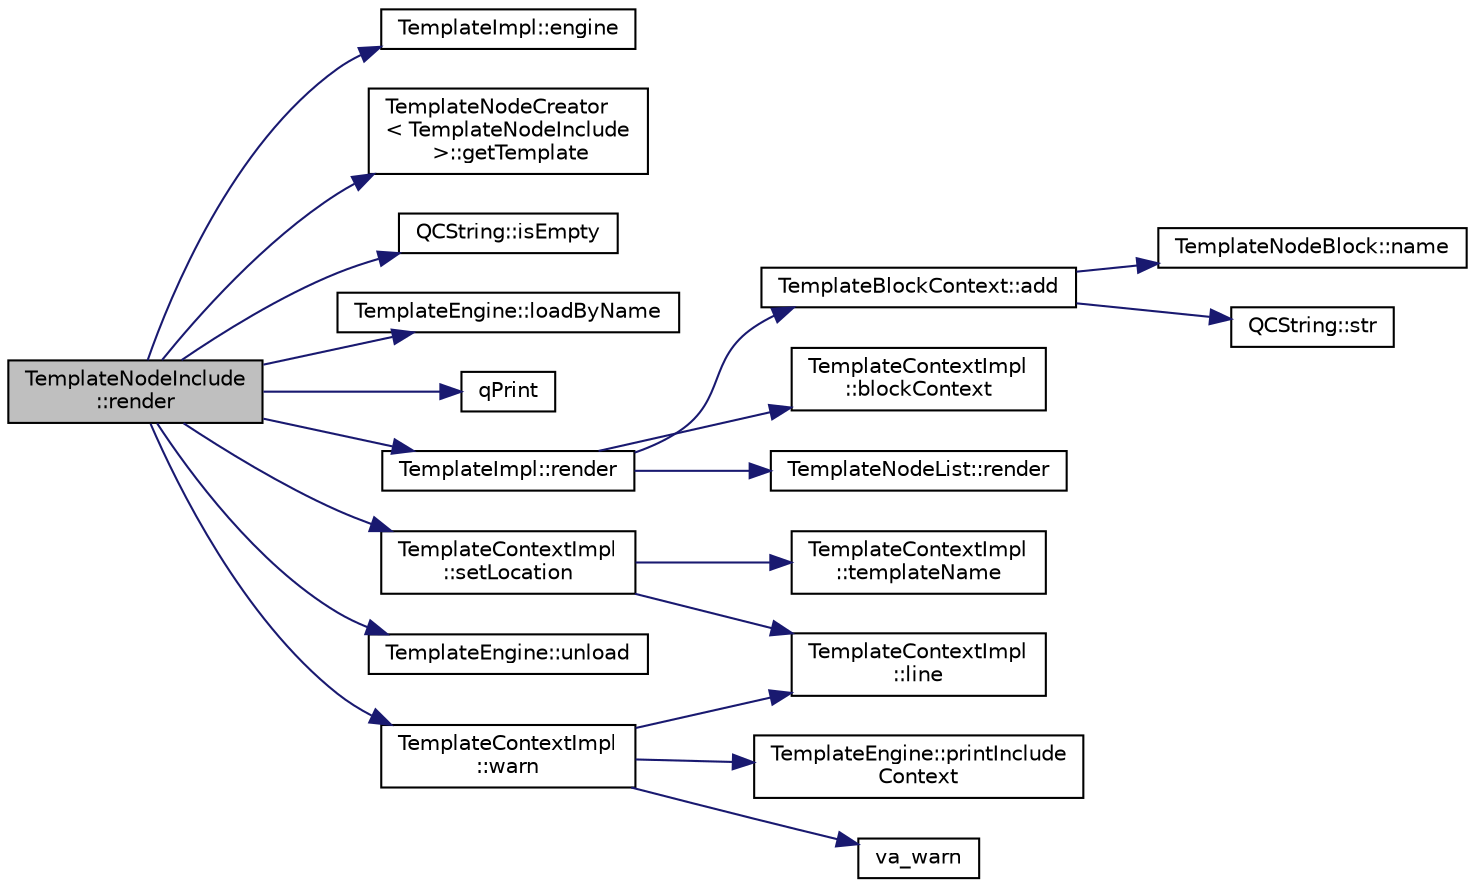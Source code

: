 digraph "TemplateNodeInclude::render"
{
 // LATEX_PDF_SIZE
  edge [fontname="Helvetica",fontsize="10",labelfontname="Helvetica",labelfontsize="10"];
  node [fontname="Helvetica",fontsize="10",shape=record];
  rankdir="LR";
  Node1 [label="TemplateNodeInclude\l::render",height=0.2,width=0.4,color="black", fillcolor="grey75", style="filled", fontcolor="black",tooltip=" "];
  Node1 -> Node2 [color="midnightblue",fontsize="10",style="solid",fontname="Helvetica"];
  Node2 [label="TemplateImpl::engine",height=0.2,width=0.4,color="black", fillcolor="white", style="filled",URL="$classTemplateImpl.html#a7a773efb6ca5d0910b4b4ddb58d6b690",tooltip=" "];
  Node1 -> Node3 [color="midnightblue",fontsize="10",style="solid",fontname="Helvetica"];
  Node3 [label="TemplateNodeCreator\l\< TemplateNodeInclude\l \>::getTemplate",height=0.2,width=0.4,color="black", fillcolor="white", style="filled",URL="$classTemplateNodeCreator.html#aed90758d87b719974e81ed433bbcd7fd",tooltip=" "];
  Node1 -> Node4 [color="midnightblue",fontsize="10",style="solid",fontname="Helvetica"];
  Node4 [label="QCString::isEmpty",height=0.2,width=0.4,color="black", fillcolor="white", style="filled",URL="$classQCString.html#a621c4090d69ad7d05ef8e5234376c3d8",tooltip=" "];
  Node1 -> Node5 [color="midnightblue",fontsize="10",style="solid",fontname="Helvetica"];
  Node5 [label="TemplateEngine::loadByName",height=0.2,width=0.4,color="black", fillcolor="white", style="filled",URL="$classTemplateEngine.html#a518bcc65a14287f897eebad289ecdd11",tooltip=" "];
  Node1 -> Node6 [color="midnightblue",fontsize="10",style="solid",fontname="Helvetica"];
  Node6 [label="qPrint",height=0.2,width=0.4,color="black", fillcolor="white", style="filled",URL="$qcstring_8h.html#a9851ebb5ae2f65b4d2b1d08421edbfd2",tooltip=" "];
  Node1 -> Node7 [color="midnightblue",fontsize="10",style="solid",fontname="Helvetica"];
  Node7 [label="TemplateImpl::render",height=0.2,width=0.4,color="black", fillcolor="white", style="filled",URL="$classTemplateImpl.html#a7661605861ad9a9c882df458edf4defe",tooltip=" "];
  Node7 -> Node8 [color="midnightblue",fontsize="10",style="solid",fontname="Helvetica"];
  Node8 [label="TemplateBlockContext::add",height=0.2,width=0.4,color="black", fillcolor="white", style="filled",URL="$classTemplateBlockContext.html#a3d0a08f3095d647312ccd6fce5b82f05",tooltip=" "];
  Node8 -> Node9 [color="midnightblue",fontsize="10",style="solid",fontname="Helvetica"];
  Node9 [label="TemplateNodeBlock::name",height=0.2,width=0.4,color="black", fillcolor="white", style="filled",URL="$classTemplateNodeBlock.html#a40c7b04c835b6caf2788095c526fdea5",tooltip=" "];
  Node8 -> Node10 [color="midnightblue",fontsize="10",style="solid",fontname="Helvetica"];
  Node10 [label="QCString::str",height=0.2,width=0.4,color="black", fillcolor="white", style="filled",URL="$classQCString.html#a9824b07232eea418ab3b3e7dc3178eec",tooltip=" "];
  Node7 -> Node11 [color="midnightblue",fontsize="10",style="solid",fontname="Helvetica"];
  Node11 [label="TemplateContextImpl\l::blockContext",height=0.2,width=0.4,color="black", fillcolor="white", style="filled",URL="$classTemplateContextImpl.html#aa95cf328b6caf850d094d38e39487fd8",tooltip=" "];
  Node7 -> Node12 [color="midnightblue",fontsize="10",style="solid",fontname="Helvetica"];
  Node12 [label="TemplateNodeList::render",height=0.2,width=0.4,color="black", fillcolor="white", style="filled",URL="$classTemplateNodeList.html#ae5b2f603e5180c15115a141784f0ae6c",tooltip=" "];
  Node1 -> Node13 [color="midnightblue",fontsize="10",style="solid",fontname="Helvetica"];
  Node13 [label="TemplateContextImpl\l::setLocation",height=0.2,width=0.4,color="black", fillcolor="white", style="filled",URL="$classTemplateContextImpl.html#afb0b4a00e7ab9bcfbc37e52103d4f587",tooltip=" "];
  Node13 -> Node14 [color="midnightblue",fontsize="10",style="solid",fontname="Helvetica"];
  Node14 [label="TemplateContextImpl\l::line",height=0.2,width=0.4,color="black", fillcolor="white", style="filled",URL="$classTemplateContextImpl.html#a136a505a96784f0fe90769a22ff7c7a3",tooltip=" "];
  Node13 -> Node15 [color="midnightblue",fontsize="10",style="solid",fontname="Helvetica"];
  Node15 [label="TemplateContextImpl\l::templateName",height=0.2,width=0.4,color="black", fillcolor="white", style="filled",URL="$classTemplateContextImpl.html#a56fa510c50b85b56c9eb066521f04f84",tooltip=" "];
  Node1 -> Node16 [color="midnightblue",fontsize="10",style="solid",fontname="Helvetica"];
  Node16 [label="TemplateEngine::unload",height=0.2,width=0.4,color="black", fillcolor="white", style="filled",URL="$classTemplateEngine.html#a6050af3395989e4521969369ea7c2de0",tooltip=" "];
  Node1 -> Node17 [color="midnightblue",fontsize="10",style="solid",fontname="Helvetica"];
  Node17 [label="TemplateContextImpl\l::warn",height=0.2,width=0.4,color="black", fillcolor="white", style="filled",URL="$classTemplateContextImpl.html#a5cacf842afb50c0dabb5cd1213fa310f",tooltip=" "];
  Node17 -> Node14 [color="midnightblue",fontsize="10",style="solid",fontname="Helvetica"];
  Node17 -> Node18 [color="midnightblue",fontsize="10",style="solid",fontname="Helvetica"];
  Node18 [label="TemplateEngine::printInclude\lContext",height=0.2,width=0.4,color="black", fillcolor="white", style="filled",URL="$classTemplateEngine.html#a159aaf3096efbfd42cb2a0321d1ec961",tooltip=" "];
  Node17 -> Node19 [color="midnightblue",fontsize="10",style="solid",fontname="Helvetica"];
  Node19 [label="va_warn",height=0.2,width=0.4,color="black", fillcolor="white", style="filled",URL="$message_8cpp.html#a93c2070f58918c66ba1faccc3e182391",tooltip=" "];
}
